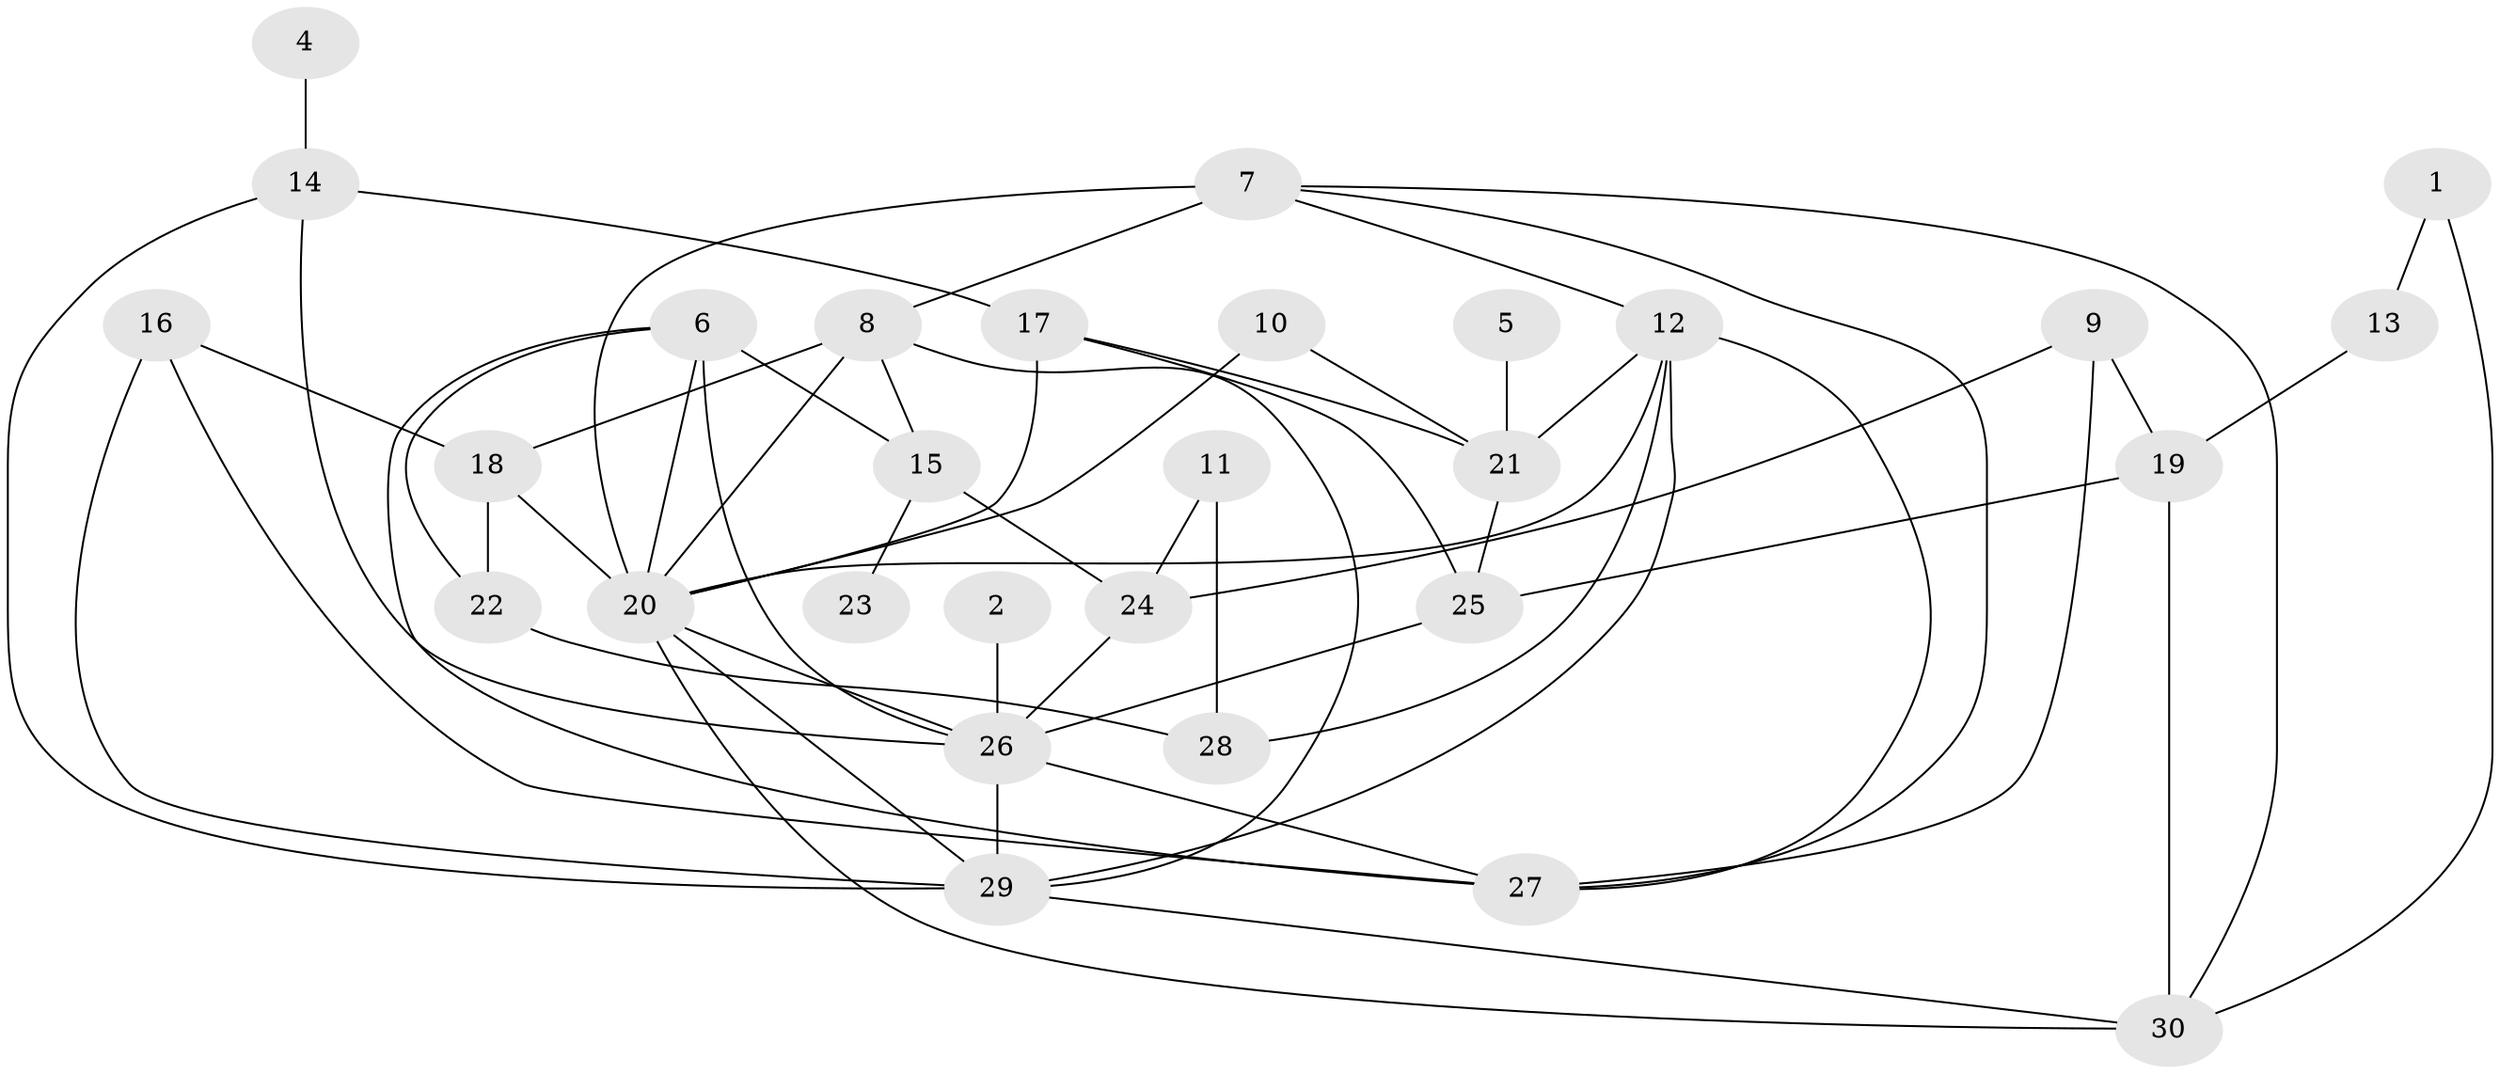 // original degree distribution, {1: 0.1, 2: 0.2833333333333333, 0: 0.016666666666666666, 3: 0.25, 4: 0.18333333333333332, 5: 0.06666666666666667, 7: 0.016666666666666666, 6: 0.08333333333333333}
// Generated by graph-tools (version 1.1) at 2025/49/03/09/25 03:49:03]
// undirected, 29 vertices, 57 edges
graph export_dot {
graph [start="1"]
  node [color=gray90,style=filled];
  1;
  2;
  4;
  5;
  6;
  7;
  8;
  9;
  10;
  11;
  12;
  13;
  14;
  15;
  16;
  17;
  18;
  19;
  20;
  21;
  22;
  23;
  24;
  25;
  26;
  27;
  28;
  29;
  30;
  1 -- 13 [weight=1.0];
  1 -- 30 [weight=1.0];
  2 -- 26 [weight=1.0];
  4 -- 14 [weight=1.0];
  5 -- 21 [weight=1.0];
  6 -- 15 [weight=1.0];
  6 -- 20 [weight=1.0];
  6 -- 22 [weight=1.0];
  6 -- 26 [weight=1.0];
  6 -- 27 [weight=1.0];
  7 -- 8 [weight=1.0];
  7 -- 12 [weight=1.0];
  7 -- 20 [weight=2.0];
  7 -- 27 [weight=1.0];
  7 -- 30 [weight=1.0];
  8 -- 15 [weight=1.0];
  8 -- 18 [weight=1.0];
  8 -- 20 [weight=2.0];
  8 -- 29 [weight=1.0];
  9 -- 19 [weight=1.0];
  9 -- 24 [weight=1.0];
  9 -- 27 [weight=1.0];
  10 -- 20 [weight=1.0];
  10 -- 21 [weight=1.0];
  11 -- 24 [weight=1.0];
  11 -- 28 [weight=1.0];
  12 -- 20 [weight=1.0];
  12 -- 21 [weight=1.0];
  12 -- 27 [weight=1.0];
  12 -- 28 [weight=1.0];
  12 -- 29 [weight=1.0];
  13 -- 19 [weight=1.0];
  14 -- 17 [weight=1.0];
  14 -- 26 [weight=1.0];
  14 -- 29 [weight=1.0];
  15 -- 23 [weight=1.0];
  15 -- 24 [weight=1.0];
  16 -- 18 [weight=1.0];
  16 -- 27 [weight=1.0];
  16 -- 29 [weight=1.0];
  17 -- 20 [weight=2.0];
  17 -- 21 [weight=1.0];
  17 -- 25 [weight=1.0];
  18 -- 20 [weight=2.0];
  18 -- 22 [weight=1.0];
  19 -- 25 [weight=1.0];
  19 -- 30 [weight=1.0];
  20 -- 26 [weight=1.0];
  20 -- 29 [weight=1.0];
  20 -- 30 [weight=1.0];
  21 -- 25 [weight=1.0];
  22 -- 28 [weight=1.0];
  24 -- 26 [weight=1.0];
  25 -- 26 [weight=1.0];
  26 -- 27 [weight=1.0];
  26 -- 29 [weight=1.0];
  29 -- 30 [weight=1.0];
}
